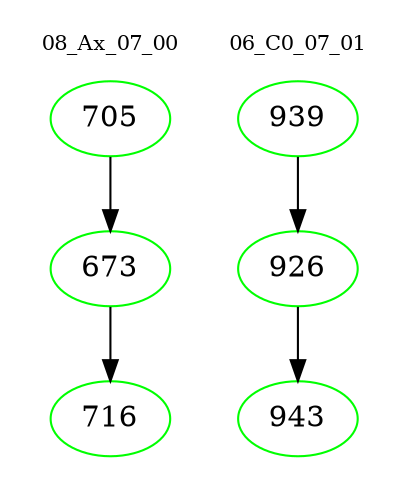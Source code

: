 digraph{
subgraph cluster_0 {
color = white
label = "08_Ax_07_00";
fontsize=10;
T0_705 [label="705", color="green"]
T0_705 -> T0_673 [color="black"]
T0_673 [label="673", color="green"]
T0_673 -> T0_716 [color="black"]
T0_716 [label="716", color="green"]
}
subgraph cluster_1 {
color = white
label = "06_C0_07_01";
fontsize=10;
T1_939 [label="939", color="green"]
T1_939 -> T1_926 [color="black"]
T1_926 [label="926", color="green"]
T1_926 -> T1_943 [color="black"]
T1_943 [label="943", color="green"]
}
}
